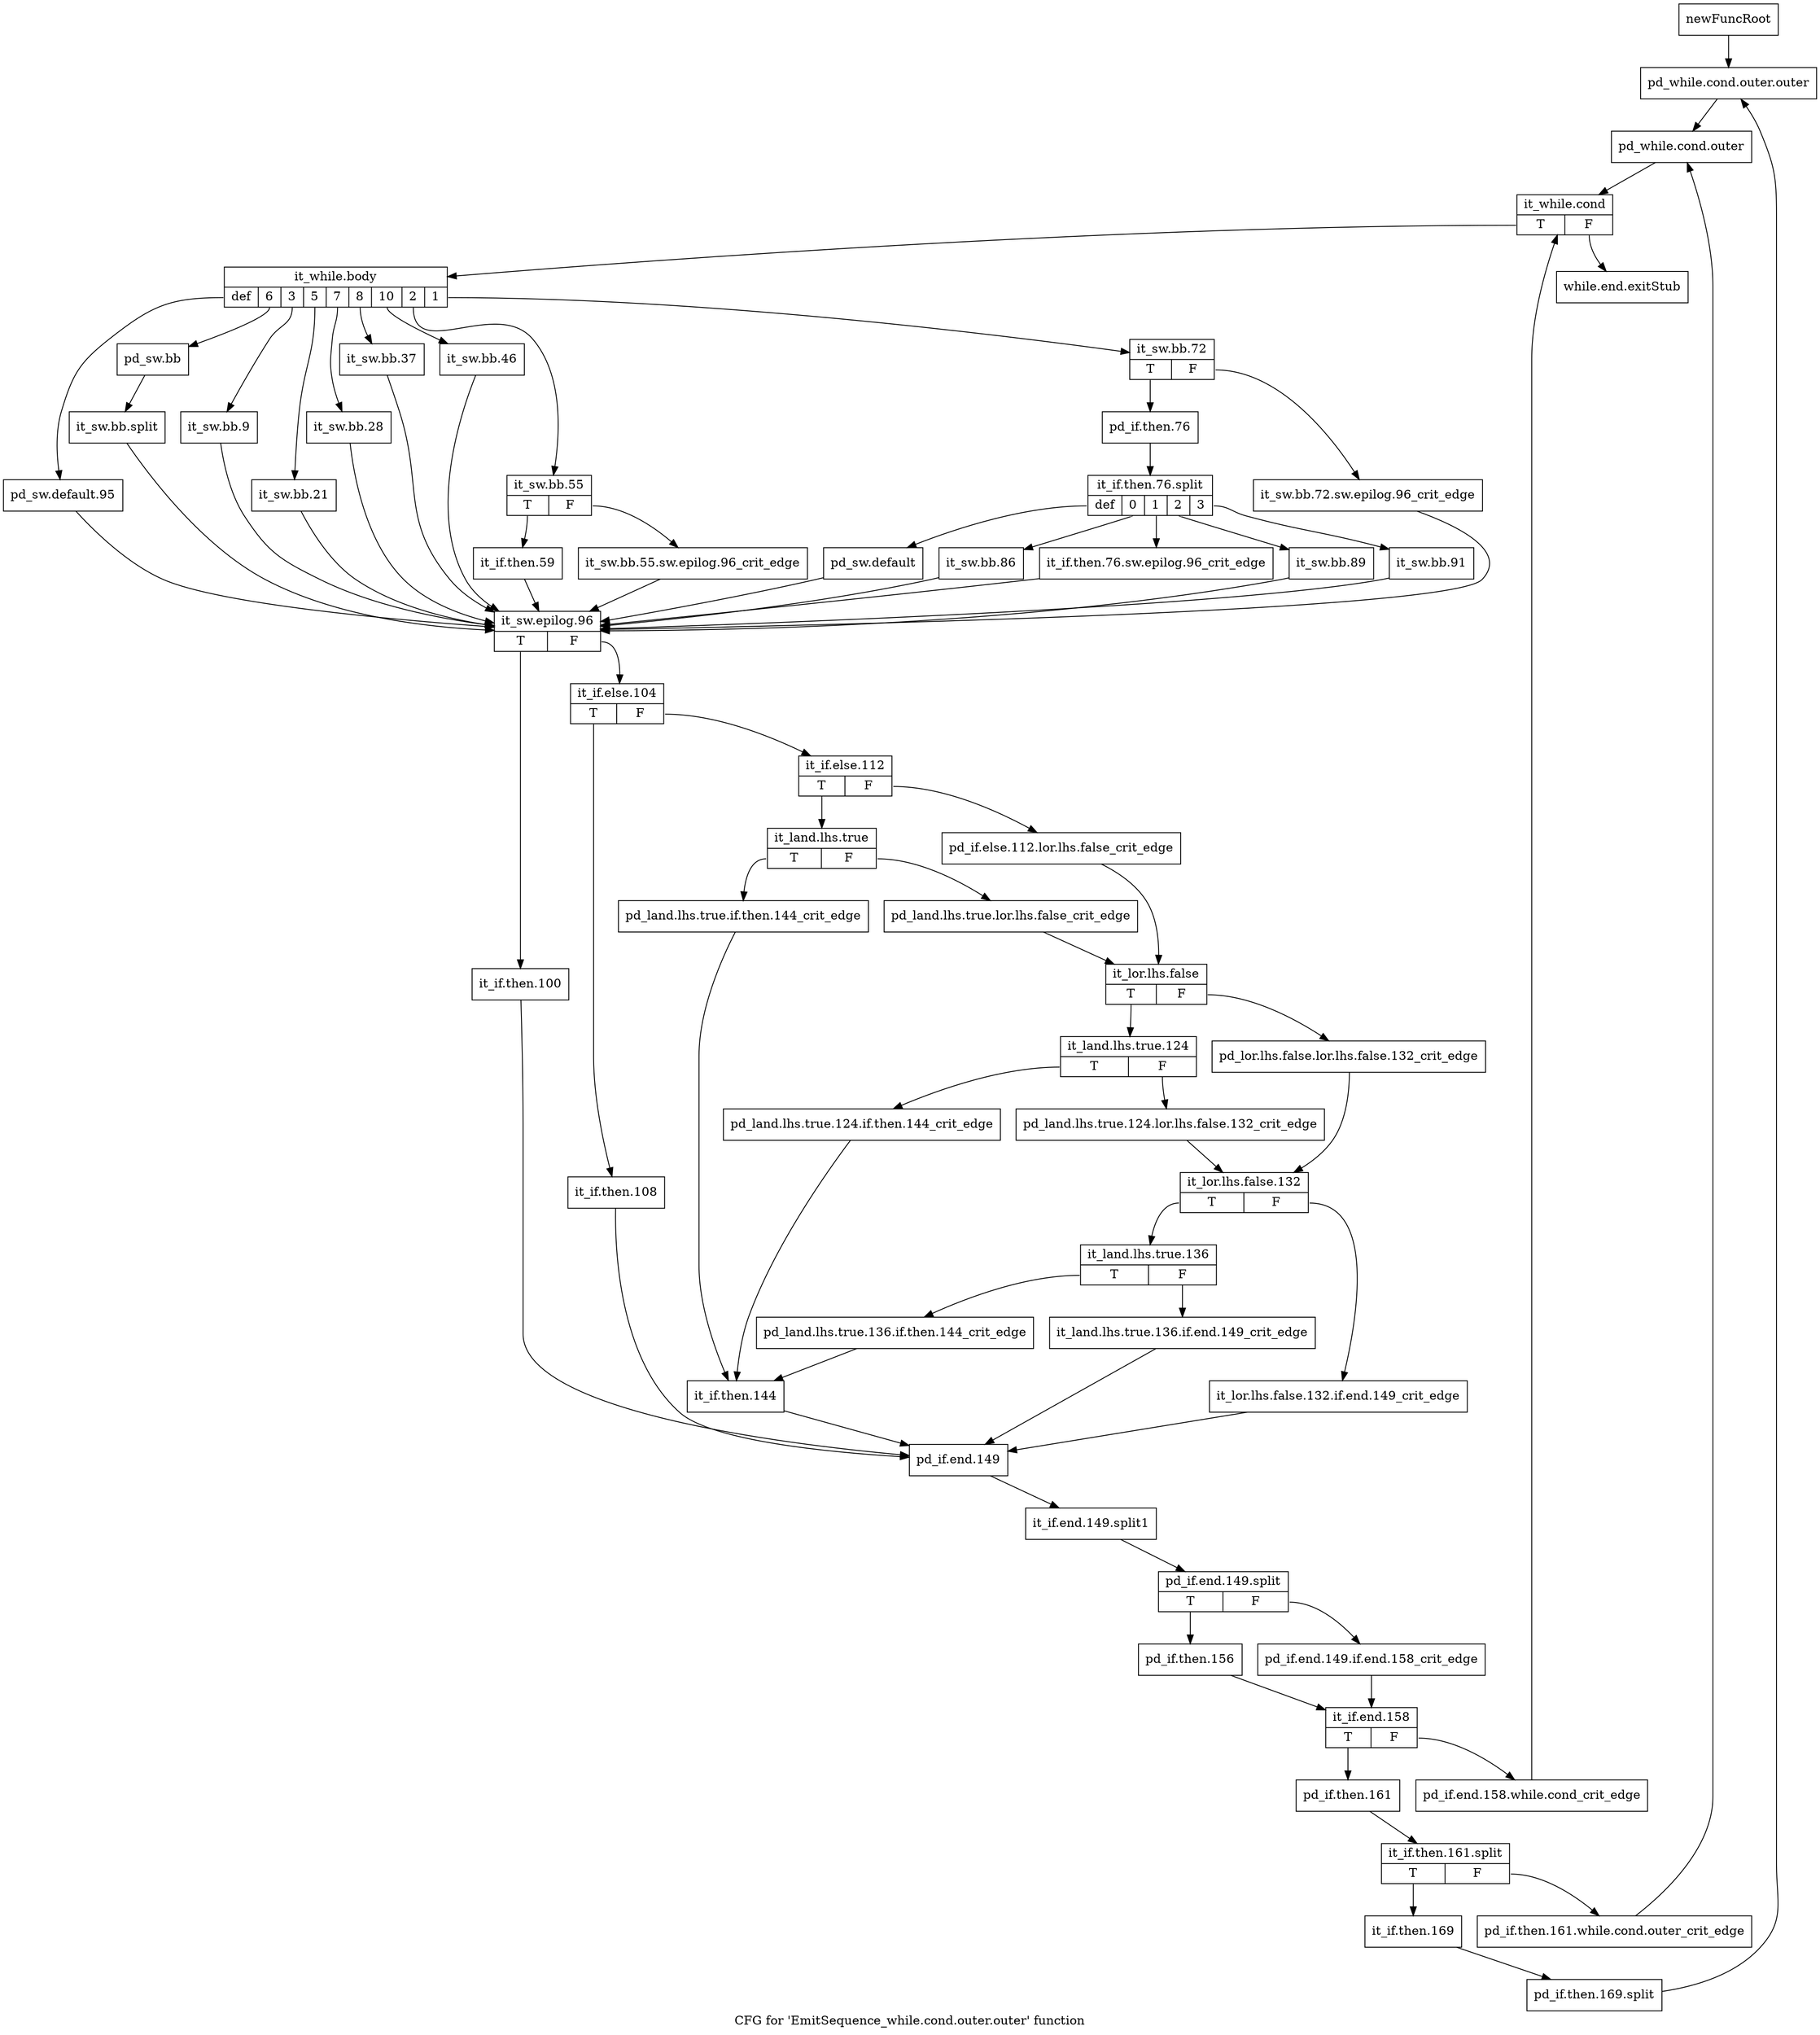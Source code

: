 digraph "CFG for 'EmitSequence_while.cond.outer.outer' function" {
	label="CFG for 'EmitSequence_while.cond.outer.outer' function";

	Node0x30379e0 [shape=record,label="{newFuncRoot}"];
	Node0x30379e0 -> Node0x3037a80;
	Node0x3037a30 [shape=record,label="{while.end.exitStub}"];
	Node0x3037a80 [shape=record,label="{pd_while.cond.outer.outer}"];
	Node0x3037a80 -> Node0x3037ad0;
	Node0x3037ad0 [shape=record,label="{pd_while.cond.outer}"];
	Node0x3037ad0 -> Node0x3037b20;
	Node0x3037b20 [shape=record,label="{it_while.cond|{<s0>T|<s1>F}}"];
	Node0x3037b20:s0 -> Node0x3037b70;
	Node0x3037b20:s1 -> Node0x3037a30;
	Node0x3037b70 [shape=record,label="{it_while.body|{<s0>def|<s1>6|<s2>3|<s3>5|<s4>7|<s5>8|<s6>10|<s7>2|<s8>1}}"];
	Node0x3037b70:s0 -> Node0x3038110;
	Node0x3037b70:s1 -> Node0x30380c0;
	Node0x3037b70:s2 -> Node0x3038070;
	Node0x3037b70:s3 -> Node0x3038020;
	Node0x3037b70:s4 -> Node0x3037fd0;
	Node0x3037b70:s5 -> Node0x3037f80;
	Node0x3037b70:s6 -> Node0x3037f30;
	Node0x3037b70:s7 -> Node0x3037e40;
	Node0x3037b70:s8 -> Node0x3037bc0;
	Node0x3037bc0 [shape=record,label="{it_sw.bb.72|{<s0>T|<s1>F}}"];
	Node0x3037bc0:s0 -> Node0x3037c60;
	Node0x3037bc0:s1 -> Node0x3037c10;
	Node0x3037c10 [shape=record,label="{it_sw.bb.72.sw.epilog.96_crit_edge}"];
	Node0x3037c10 -> Node0x3038160;
	Node0x3037c60 [shape=record,label="{pd_if.then.76}"];
	Node0x3037c60 -> Node0x3882ab0;
	Node0x3882ab0 [shape=record,label="{it_if.then.76.split|{<s0>def|<s1>0|<s2>1|<s3>2|<s4>3}}"];
	Node0x3882ab0:s0 -> Node0x3037df0;
	Node0x3882ab0:s1 -> Node0x3037da0;
	Node0x3882ab0:s2 -> Node0x3037d50;
	Node0x3882ab0:s3 -> Node0x3037d00;
	Node0x3882ab0:s4 -> Node0x3037cb0;
	Node0x3037cb0 [shape=record,label="{it_sw.bb.91}"];
	Node0x3037cb0 -> Node0x3038160;
	Node0x3037d00 [shape=record,label="{it_sw.bb.89}"];
	Node0x3037d00 -> Node0x3038160;
	Node0x3037d50 [shape=record,label="{it_if.then.76.sw.epilog.96_crit_edge}"];
	Node0x3037d50 -> Node0x3038160;
	Node0x3037da0 [shape=record,label="{it_sw.bb.86}"];
	Node0x3037da0 -> Node0x3038160;
	Node0x3037df0 [shape=record,label="{pd_sw.default}"];
	Node0x3037df0 -> Node0x3038160;
	Node0x3037e40 [shape=record,label="{it_sw.bb.55|{<s0>T|<s1>F}}"];
	Node0x3037e40:s0 -> Node0x3037ee0;
	Node0x3037e40:s1 -> Node0x3037e90;
	Node0x3037e90 [shape=record,label="{it_sw.bb.55.sw.epilog.96_crit_edge}"];
	Node0x3037e90 -> Node0x3038160;
	Node0x3037ee0 [shape=record,label="{it_if.then.59}"];
	Node0x3037ee0 -> Node0x3038160;
	Node0x3037f30 [shape=record,label="{it_sw.bb.46}"];
	Node0x3037f30 -> Node0x3038160;
	Node0x3037f80 [shape=record,label="{it_sw.bb.37}"];
	Node0x3037f80 -> Node0x3038160;
	Node0x3037fd0 [shape=record,label="{it_sw.bb.28}"];
	Node0x3037fd0 -> Node0x3038160;
	Node0x3038020 [shape=record,label="{it_sw.bb.21}"];
	Node0x3038020 -> Node0x3038160;
	Node0x3038070 [shape=record,label="{it_sw.bb.9}"];
	Node0x3038070 -> Node0x3038160;
	Node0x30380c0 [shape=record,label="{pd_sw.bb}"];
	Node0x30380c0 -> Node0x3882840;
	Node0x3882840 [shape=record,label="{it_sw.bb.split}"];
	Node0x3882840 -> Node0x3038160;
	Node0x3038110 [shape=record,label="{pd_sw.default.95}"];
	Node0x3038110 -> Node0x3038160;
	Node0x3038160 [shape=record,label="{it_sw.epilog.96|{<s0>T|<s1>F}}"];
	Node0x3038160:s0 -> Node0x3038750;
	Node0x3038160:s1 -> Node0x30381b0;
	Node0x30381b0 [shape=record,label="{it_if.else.104|{<s0>T|<s1>F}}"];
	Node0x30381b0:s0 -> Node0x3038700;
	Node0x30381b0:s1 -> Node0x3038200;
	Node0x3038200 [shape=record,label="{it_if.else.112|{<s0>T|<s1>F}}"];
	Node0x3038200:s0 -> Node0x30382a0;
	Node0x3038200:s1 -> Node0x3038250;
	Node0x3038250 [shape=record,label="{pd_if.else.112.lor.lhs.false_crit_edge}"];
	Node0x3038250 -> Node0x3038340;
	Node0x30382a0 [shape=record,label="{it_land.lhs.true|{<s0>T|<s1>F}}"];
	Node0x30382a0:s0 -> Node0x3038660;
	Node0x30382a0:s1 -> Node0x30382f0;
	Node0x30382f0 [shape=record,label="{pd_land.lhs.true.lor.lhs.false_crit_edge}"];
	Node0x30382f0 -> Node0x3038340;
	Node0x3038340 [shape=record,label="{it_lor.lhs.false|{<s0>T|<s1>F}}"];
	Node0x3038340:s0 -> Node0x30383e0;
	Node0x3038340:s1 -> Node0x3038390;
	Node0x3038390 [shape=record,label="{pd_lor.lhs.false.lor.lhs.false.132_crit_edge}"];
	Node0x3038390 -> Node0x3038480;
	Node0x30383e0 [shape=record,label="{it_land.lhs.true.124|{<s0>T|<s1>F}}"];
	Node0x30383e0:s0 -> Node0x3038610;
	Node0x30383e0:s1 -> Node0x3038430;
	Node0x3038430 [shape=record,label="{pd_land.lhs.true.124.lor.lhs.false.132_crit_edge}"];
	Node0x3038430 -> Node0x3038480;
	Node0x3038480 [shape=record,label="{it_lor.lhs.false.132|{<s0>T|<s1>F}}"];
	Node0x3038480:s0 -> Node0x3038520;
	Node0x3038480:s1 -> Node0x30384d0;
	Node0x30384d0 [shape=record,label="{it_lor.lhs.false.132.if.end.149_crit_edge}"];
	Node0x30384d0 -> Node0x30387a0;
	Node0x3038520 [shape=record,label="{it_land.lhs.true.136|{<s0>T|<s1>F}}"];
	Node0x3038520:s0 -> Node0x30385c0;
	Node0x3038520:s1 -> Node0x3038570;
	Node0x3038570 [shape=record,label="{it_land.lhs.true.136.if.end.149_crit_edge}"];
	Node0x3038570 -> Node0x30387a0;
	Node0x30385c0 [shape=record,label="{pd_land.lhs.true.136.if.then.144_crit_edge}"];
	Node0x30385c0 -> Node0x30386b0;
	Node0x3038610 [shape=record,label="{pd_land.lhs.true.124.if.then.144_crit_edge}"];
	Node0x3038610 -> Node0x30386b0;
	Node0x3038660 [shape=record,label="{pd_land.lhs.true.if.then.144_crit_edge}"];
	Node0x3038660 -> Node0x30386b0;
	Node0x30386b0 [shape=record,label="{it_if.then.144}"];
	Node0x30386b0 -> Node0x30387a0;
	Node0x3038700 [shape=record,label="{it_if.then.108}"];
	Node0x3038700 -> Node0x30387a0;
	Node0x3038750 [shape=record,label="{it_if.then.100}"];
	Node0x3038750 -> Node0x30387a0;
	Node0x30387a0 [shape=record,label="{pd_if.end.149}"];
	Node0x30387a0 -> Node0x38825a0;
	Node0x38825a0 [shape=record,label="{it_if.end.149.split1}"];
	Node0x38825a0 -> Node0x38824a0;
	Node0x38824a0 [shape=record,label="{pd_if.end.149.split|{<s0>T|<s1>F}}"];
	Node0x38824a0:s0 -> Node0x3038840;
	Node0x38824a0:s1 -> Node0x30387f0;
	Node0x30387f0 [shape=record,label="{pd_if.end.149.if.end.158_crit_edge}"];
	Node0x30387f0 -> Node0x3038890;
	Node0x3038840 [shape=record,label="{pd_if.then.156}"];
	Node0x3038840 -> Node0x3038890;
	Node0x3038890 [shape=record,label="{it_if.end.158|{<s0>T|<s1>F}}"];
	Node0x3038890:s0 -> Node0x3038930;
	Node0x3038890:s1 -> Node0x30388e0;
	Node0x30388e0 [shape=record,label="{pd_if.end.158.while.cond_crit_edge}"];
	Node0x30388e0 -> Node0x3037b20;
	Node0x3038930 [shape=record,label="{pd_if.then.161}"];
	Node0x3038930 -> Node0x3881b40;
	Node0x3881b40 [shape=record,label="{it_if.then.161.split|{<s0>T|<s1>F}}"];
	Node0x3881b40:s0 -> Node0x30389d0;
	Node0x3881b40:s1 -> Node0x3038980;
	Node0x3038980 [shape=record,label="{pd_if.then.161.while.cond.outer_crit_edge}"];
	Node0x3038980 -> Node0x3037ad0;
	Node0x30389d0 [shape=record,label="{it_if.then.169}"];
	Node0x30389d0 -> Node0x38828c0;
	Node0x38828c0 [shape=record,label="{pd_if.then.169.split}"];
	Node0x38828c0 -> Node0x3037a80;
}
